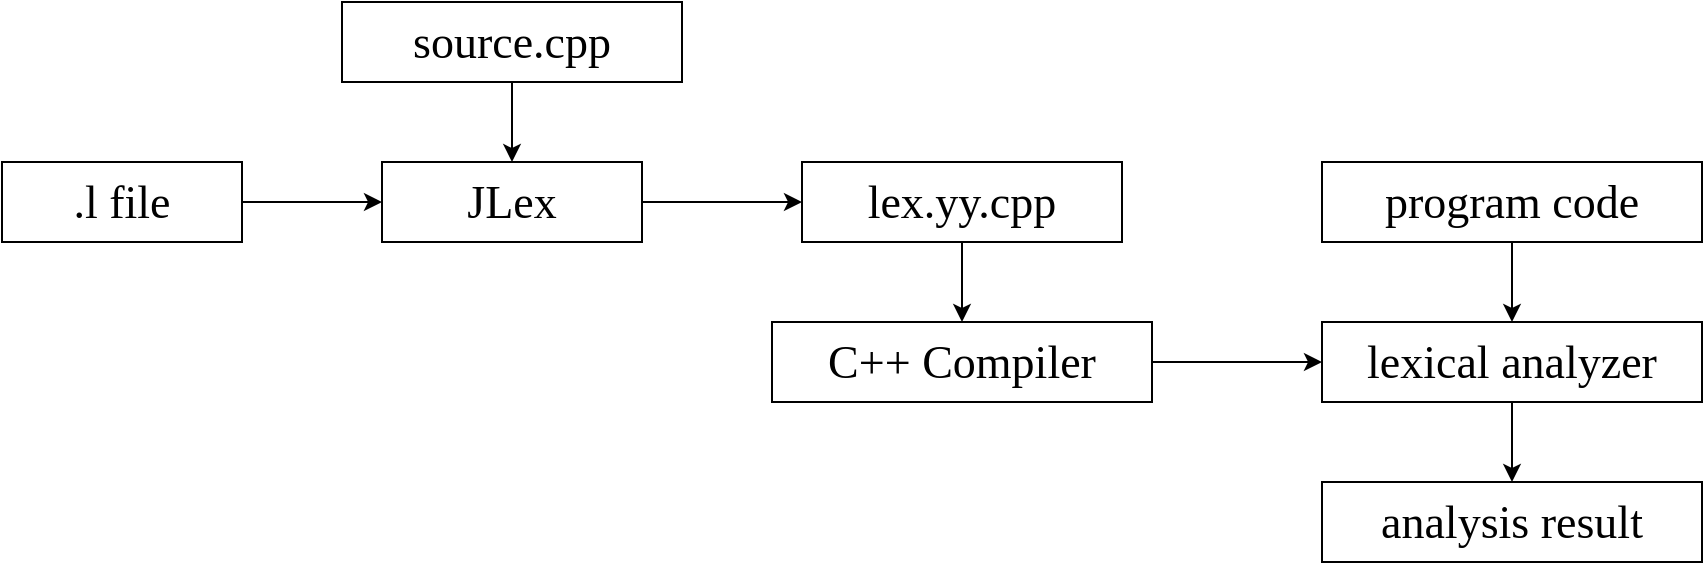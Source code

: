 <mxfile version="20.6.2" type="device"><diagram id="s1J1ObjFhmKj6GwxRFvg" name="第 1 页"><mxGraphModel dx="1412" dy="814" grid="1" gridSize="10" guides="1" tooltips="1" connect="1" arrows="1" fold="1" page="1" pageScale="1" pageWidth="4681" pageHeight="3300" math="0" shadow="0"><root><mxCell id="0"/><mxCell id="1" parent="0"/><mxCell id="BR80QZoMC6EkKi5xRl8Z-6" style="edgeStyle=orthogonalEdgeStyle;rounded=0;orthogonalLoop=1;jettySize=auto;html=1;fontFamily=CMU Serif;fontSize=23;" edge="1" parent="1" source="BR80QZoMC6EkKi5xRl8Z-1"><mxGeometry relative="1" as="geometry"><mxPoint x="880" y="660.0" as="targetPoint"/></mxGeometry></mxCell><mxCell id="BR80QZoMC6EkKi5xRl8Z-1" value="JLex" style="rounded=0;whiteSpace=wrap;html=1;fontFamily=CMU Serif;fontSize=23;" vertex="1" parent="1"><mxGeometry x="670" y="640" width="130" height="40" as="geometry"/></mxCell><mxCell id="BR80QZoMC6EkKi5xRl8Z-4" style="edgeStyle=orthogonalEdgeStyle;rounded=0;orthogonalLoop=1;jettySize=auto;html=1;fontFamily=CMU Serif;fontSize=23;" edge="1" parent="1" source="BR80QZoMC6EkKi5xRl8Z-2" target="BR80QZoMC6EkKi5xRl8Z-1"><mxGeometry relative="1" as="geometry"/></mxCell><mxCell id="BR80QZoMC6EkKi5xRl8Z-2" value="source.cpp" style="rounded=0;whiteSpace=wrap;html=1;fontFamily=CMU Typewriter Text;fontSize=23;" vertex="1" parent="1"><mxGeometry x="650" y="560" width="170" height="40" as="geometry"/></mxCell><mxCell id="BR80QZoMC6EkKi5xRl8Z-5" style="edgeStyle=orthogonalEdgeStyle;rounded=0;orthogonalLoop=1;jettySize=auto;html=1;fontFamily=CMU Serif;fontSize=23;" edge="1" parent="1" source="BR80QZoMC6EkKi5xRl8Z-3" target="BR80QZoMC6EkKi5xRl8Z-1"><mxGeometry relative="1" as="geometry"/></mxCell><mxCell id="BR80QZoMC6EkKi5xRl8Z-3" value=".l &lt;font face=&quot;CMU Serif&quot;&gt;file&lt;/font&gt;" style="rounded=0;whiteSpace=wrap;html=1;fontFamily=CMU Typewriter Text;fontSize=23;" vertex="1" parent="1"><mxGeometry x="480" y="640" width="120" height="40" as="geometry"/></mxCell><mxCell id="BR80QZoMC6EkKi5xRl8Z-9" style="edgeStyle=orthogonalEdgeStyle;rounded=0;orthogonalLoop=1;jettySize=auto;html=1;entryX=0.5;entryY=0;entryDx=0;entryDy=0;fontFamily=CMU Typewriter Text;fontSize=23;" edge="1" parent="1" source="BR80QZoMC6EkKi5xRl8Z-7" target="BR80QZoMC6EkKi5xRl8Z-8"><mxGeometry relative="1" as="geometry"/></mxCell><mxCell id="BR80QZoMC6EkKi5xRl8Z-7" value="lex.yy.cpp" style="rounded=0;whiteSpace=wrap;html=1;fontFamily=CMU Typewriter Text;fontSize=23;" vertex="1" parent="1"><mxGeometry x="880" y="640" width="160" height="40" as="geometry"/></mxCell><mxCell id="BR80QZoMC6EkKi5xRl8Z-11" style="edgeStyle=orthogonalEdgeStyle;rounded=0;orthogonalLoop=1;jettySize=auto;html=1;fontFamily=CMU Typewriter Text;fontSize=23;" edge="1" parent="1" source="BR80QZoMC6EkKi5xRl8Z-8" target="BR80QZoMC6EkKi5xRl8Z-12"><mxGeometry relative="1" as="geometry"><mxPoint x="1100" y="740.0" as="targetPoint"/></mxGeometry></mxCell><mxCell id="BR80QZoMC6EkKi5xRl8Z-8" value="C&lt;font face=&quot;CMU Typewriter Text&quot;&gt;++&lt;/font&gt; Compiler" style="rounded=0;whiteSpace=wrap;html=1;fontFamily=CMU Serif;fontSize=23;" vertex="1" parent="1"><mxGeometry x="865" y="720" width="190" height="40" as="geometry"/></mxCell><mxCell id="BR80QZoMC6EkKi5xRl8Z-15" style="edgeStyle=orthogonalEdgeStyle;rounded=0;orthogonalLoop=1;jettySize=auto;html=1;fontFamily=CMU Serif;fontSize=23;" edge="1" parent="1" source="BR80QZoMC6EkKi5xRl8Z-12"><mxGeometry relative="1" as="geometry"><mxPoint x="1235" y="800.0" as="targetPoint"/></mxGeometry></mxCell><mxCell id="BR80QZoMC6EkKi5xRl8Z-12" value="lexical analyzer" style="rounded=0;whiteSpace=wrap;html=1;fontFamily=CMU Serif;fontSize=23;" vertex="1" parent="1"><mxGeometry x="1140" y="720" width="190" height="40" as="geometry"/></mxCell><mxCell id="BR80QZoMC6EkKi5xRl8Z-14" style="edgeStyle=orthogonalEdgeStyle;rounded=0;orthogonalLoop=1;jettySize=auto;html=1;entryX=0.5;entryY=0;entryDx=0;entryDy=0;fontFamily=CMU Serif;fontSize=23;" edge="1" parent="1" source="BR80QZoMC6EkKi5xRl8Z-13" target="BR80QZoMC6EkKi5xRl8Z-12"><mxGeometry relative="1" as="geometry"/></mxCell><mxCell id="BR80QZoMC6EkKi5xRl8Z-13" value="program code" style="rounded=0;whiteSpace=wrap;html=1;fontFamily=CMU Serif;fontSize=23;" vertex="1" parent="1"><mxGeometry x="1140" y="640" width="190" height="40" as="geometry"/></mxCell><mxCell id="BR80QZoMC6EkKi5xRl8Z-16" value="analysis result" style="rounded=0;whiteSpace=wrap;html=1;fontFamily=CMU Serif;fontSize=23;" vertex="1" parent="1"><mxGeometry x="1140" y="800" width="190" height="40" as="geometry"/></mxCell></root></mxGraphModel></diagram></mxfile>